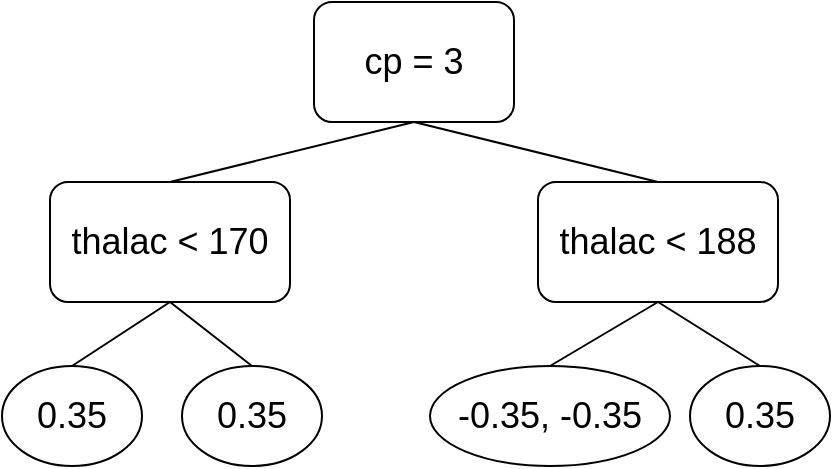 <mxfile version="14.5.8" type="device"><diagram id="jCGo3Tbipx7Dc__txFMX" name="Page-1"><mxGraphModel dx="650" dy="363" grid="1" gridSize="10" guides="1" tooltips="1" connect="1" arrows="1" fold="1" page="1" pageScale="1" pageWidth="850" pageHeight="1100" math="0" shadow="0"><root><mxCell id="0"/><mxCell id="1" parent="0"/><mxCell id="58vtueyVj0Zw0BLzvbv6-1" value="&lt;font style=&quot;font-size: 18px&quot;&gt;cp = 3&lt;/font&gt;" style="rounded=1;whiteSpace=wrap;html=1;" vertex="1" parent="1"><mxGeometry x="292" y="225" width="100" height="60" as="geometry"/></mxCell><mxCell id="58vtueyVj0Zw0BLzvbv6-2" value="&lt;font style=&quot;font-size: 18px&quot;&gt;thalac &amp;lt; 170&lt;/font&gt;" style="rounded=1;whiteSpace=wrap;html=1;" vertex="1" parent="1"><mxGeometry x="160" y="315" width="120" height="60" as="geometry"/></mxCell><mxCell id="58vtueyVj0Zw0BLzvbv6-3" value="&lt;font style=&quot;font-size: 18px&quot;&gt;0.35&lt;/font&gt;" style="ellipse;whiteSpace=wrap;html=1;" vertex="1" parent="1"><mxGeometry x="136" y="407" width="70" height="50" as="geometry"/></mxCell><mxCell id="58vtueyVj0Zw0BLzvbv6-4" value="&lt;font style=&quot;font-size: 18px&quot;&gt;0.35&lt;/font&gt;" style="ellipse;whiteSpace=wrap;html=1;" vertex="1" parent="1"><mxGeometry x="226" y="407" width="70" height="50" as="geometry"/></mxCell><mxCell id="58vtueyVj0Zw0BLzvbv6-5" value="" style="endArrow=none;html=1;exitX=0.5;exitY=0;exitDx=0;exitDy=0;entryX=0.5;entryY=1;entryDx=0;entryDy=0;" edge="1" parent="1" source="58vtueyVj0Zw0BLzvbv6-2" target="58vtueyVj0Zw0BLzvbv6-1"><mxGeometry width="50" height="50" relative="1" as="geometry"><mxPoint x="390" y="370" as="sourcePoint"/><mxPoint x="440" y="320" as="targetPoint"/></mxGeometry></mxCell><mxCell id="58vtueyVj0Zw0BLzvbv6-6" value="" style="endArrow=none;html=1;exitX=0.5;exitY=0;exitDx=0;exitDy=0;entryX=0.5;entryY=1;entryDx=0;entryDy=0;" edge="1" parent="1" source="58vtueyVj0Zw0BLzvbv6-3" target="58vtueyVj0Zw0BLzvbv6-2"><mxGeometry width="50" height="50" relative="1" as="geometry"><mxPoint x="330" y="330" as="sourcePoint"/><mxPoint x="380" y="280" as="targetPoint"/></mxGeometry></mxCell><mxCell id="58vtueyVj0Zw0BLzvbv6-7" value="" style="endArrow=none;html=1;exitX=0.5;exitY=0;exitDx=0;exitDy=0;entryX=0.5;entryY=1;entryDx=0;entryDy=0;" edge="1" parent="1" source="58vtueyVj0Zw0BLzvbv6-4" target="58vtueyVj0Zw0BLzvbv6-2"><mxGeometry width="50" height="50" relative="1" as="geometry"><mxPoint x="330" y="330" as="sourcePoint"/><mxPoint x="380" y="280" as="targetPoint"/></mxGeometry></mxCell><mxCell id="58vtueyVj0Zw0BLzvbv6-8" value="&lt;font style=&quot;font-size: 18px&quot;&gt;thalac &amp;lt; 188&lt;/font&gt;" style="rounded=1;whiteSpace=wrap;html=1;" vertex="1" parent="1"><mxGeometry x="404" y="315" width="120" height="60" as="geometry"/></mxCell><mxCell id="58vtueyVj0Zw0BLzvbv6-9" value="&lt;font style=&quot;font-size: 18px&quot;&gt;0.35&lt;/font&gt;" style="ellipse;whiteSpace=wrap;html=1;" vertex="1" parent="1"><mxGeometry x="480" y="407" width="70" height="50" as="geometry"/></mxCell><mxCell id="58vtueyVj0Zw0BLzvbv6-10" value="&lt;font style=&quot;font-size: 18px&quot;&gt;-0.35, -0.35&lt;/font&gt;" style="ellipse;whiteSpace=wrap;html=1;" vertex="1" parent="1"><mxGeometry x="350" y="407" width="120" height="50" as="geometry"/></mxCell><mxCell id="58vtueyVj0Zw0BLzvbv6-11" value="" style="endArrow=none;html=1;exitX=0.5;exitY=0;exitDx=0;exitDy=0;entryX=0.5;entryY=1;entryDx=0;entryDy=0;" edge="1" parent="1" source="58vtueyVj0Zw0BLzvbv6-10" target="58vtueyVj0Zw0BLzvbv6-8"><mxGeometry width="50" height="50" relative="1" as="geometry"><mxPoint x="330" y="370" as="sourcePoint"/><mxPoint x="380" y="320" as="targetPoint"/></mxGeometry></mxCell><mxCell id="58vtueyVj0Zw0BLzvbv6-12" value="" style="endArrow=none;html=1;exitX=0.5;exitY=0;exitDx=0;exitDy=0;entryX=0.5;entryY=1;entryDx=0;entryDy=0;" edge="1" parent="1" source="58vtueyVj0Zw0BLzvbv6-9" target="58vtueyVj0Zw0BLzvbv6-8"><mxGeometry width="50" height="50" relative="1" as="geometry"><mxPoint x="330" y="370" as="sourcePoint"/><mxPoint x="460" y="370" as="targetPoint"/></mxGeometry></mxCell><mxCell id="58vtueyVj0Zw0BLzvbv6-13" value="" style="endArrow=none;html=1;exitX=0.5;exitY=1;exitDx=0;exitDy=0;entryX=0.5;entryY=0;entryDx=0;entryDy=0;" edge="1" parent="1" source="58vtueyVj0Zw0BLzvbv6-1" target="58vtueyVj0Zw0BLzvbv6-8"><mxGeometry width="50" height="50" relative="1" as="geometry"><mxPoint x="430" y="370" as="sourcePoint"/><mxPoint x="480" y="320" as="targetPoint"/></mxGeometry></mxCell></root></mxGraphModel></diagram></mxfile>